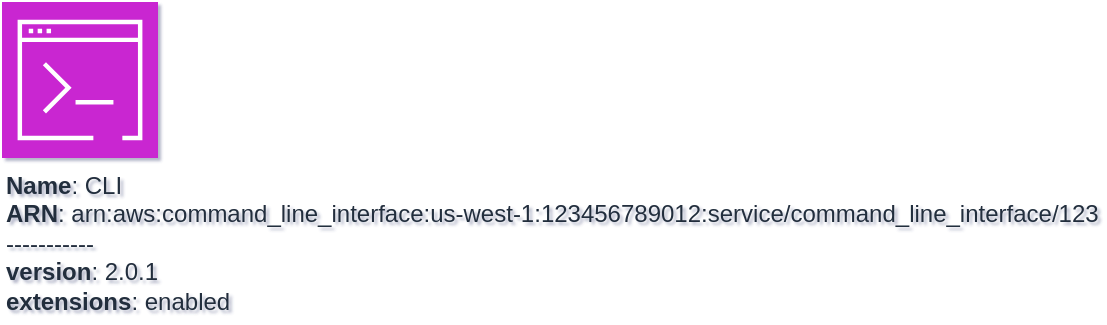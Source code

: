 <mxfile type="MultiCloud">
	<diagram id="diagram_1" name="AWS components">
		<mxGraphModel dx="1015" dy="661" grid="1" gridSize="10" guides="1" tooltips="1" connect="1" arrows="1" fold="1" page="1" pageScale="1" pageWidth="850" pageHeight="1100" math="0" shadow="1">
			<root>
				<mxCell id="0"/>
				<mxCell id="1" parent="0"/>
				<mxCell id="vertex:command_line_interface:arn:aws:command_line_interface:us-west-1:123456789012:service/command_line_interface/123" value="&lt;b&gt;Name&lt;/b&gt;: CLI&lt;BR&gt;&lt;b&gt;ARN&lt;/b&gt;: arn:aws:command_line_interface:us-west-1:123456789012:service/command_line_interface/123&lt;BR&gt;-----------&lt;BR&gt;&lt;b&gt;version&lt;/b&gt;: 2.0.1&lt;BR&gt;&lt;b&gt;extensions&lt;/b&gt;: enabled" style="sketch=0;outlineConnect=0;fontColor=#232F3E;fillColor=#C925D1;strokeColor=#ffffff;dashed=0;verticalLabelPosition=bottom;verticalAlign=top;align=left;html=1;fontSize=12;fontStyle=0;aspect=fixed;shape=mxgraph.aws4.resourceIcon;resIcon=mxgraph.aws4.command_line_interface;" parent="1" vertex="1">
					<mxGeometry width="78" height="78" as="geometry"/>
				</mxCell>
			</root>
		</mxGraphModel>
	</diagram>
</mxfile>